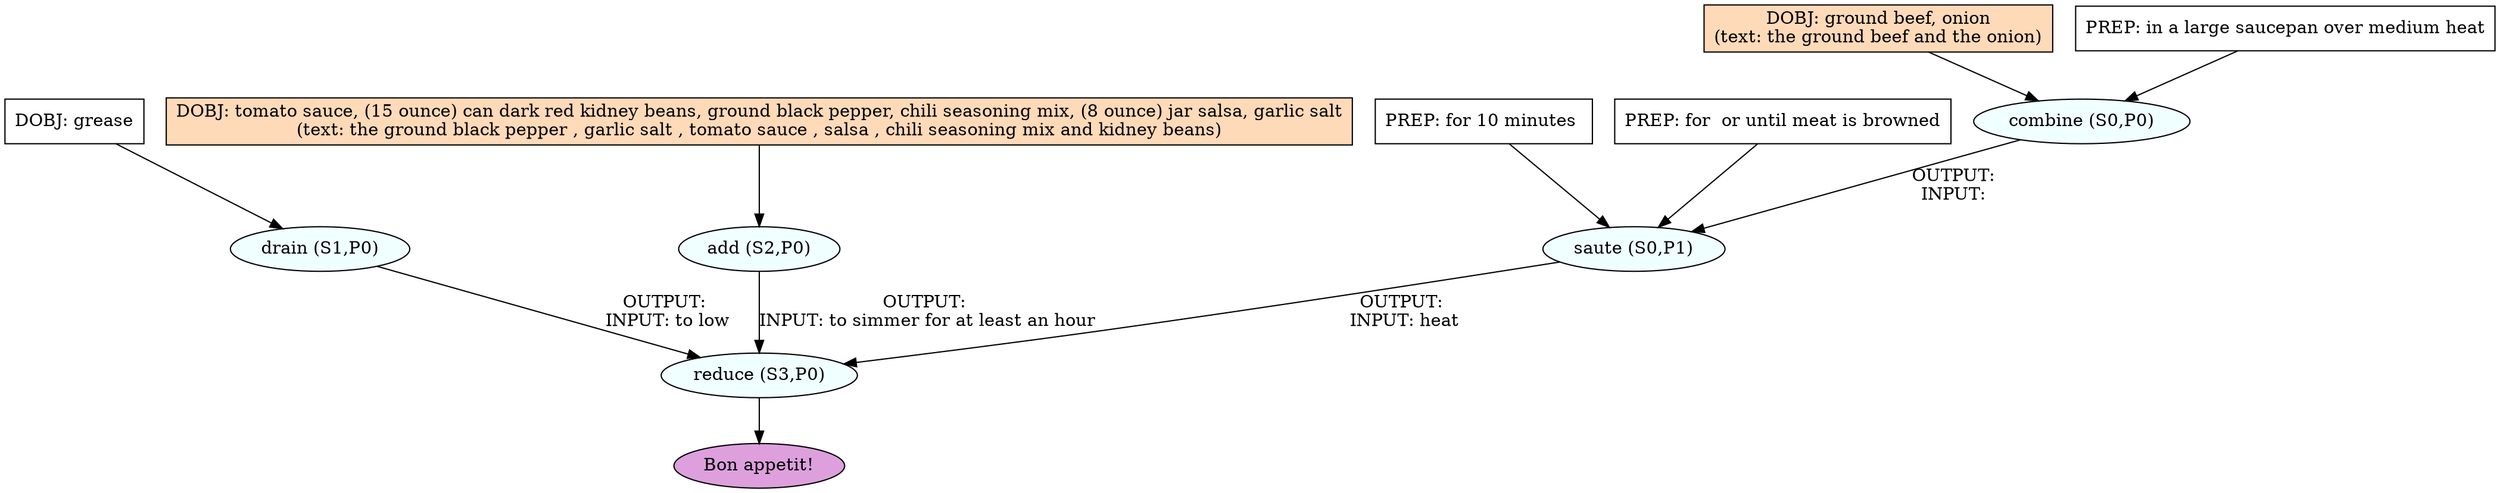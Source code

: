 digraph recipe {
E0[label="combine (S0,P0)", shape=oval, style=filled, fillcolor=azure]
E1[label="saute (S0,P1)", shape=oval, style=filled, fillcolor=azure]
E2[label="drain (S1,P0)", shape=oval, style=filled, fillcolor=azure]
E3[label="add (S2,P0)", shape=oval, style=filled, fillcolor=azure]
E4[label="reduce (S3,P0)", shape=oval, style=filled, fillcolor=azure]
D0[label="DOBJ: ground beef, onion
(text: the ground beef and the onion)", shape=box, style=filled, fillcolor=peachpuff]
D0 -> E0
P0_0[label="PREP: in a large saucepan over medium heat", shape=box, style=filled, fillcolor=white]
P0_0 -> E0
D3[label="DOBJ: tomato sauce, (15 ounce) can dark red kidney beans, ground black pepper, chili seasoning mix, (8 ounce) jar salsa, garlic salt
(text: the ground black pepper , garlic salt , tomato sauce , salsa , chili seasoning mix and kidney beans)", shape=box, style=filled, fillcolor=peachpuff]
D3 -> E3
D2[label="DOBJ: grease", shape=box, style=filled, fillcolor=white]
D2 -> E2
E0 -> E1 [label="OUTPUT: 
INPUT: "]
P1_0_0[label="PREP: for 10 minutes ", shape=box, style=filled, fillcolor=white]
P1_0_0 -> E1
P1_0_1[label="PREP: for  or until meat is browned", shape=box, style=filled, fillcolor=white]
P1_0_1 -> E1
E1 -> E4 [label="OUTPUT: 
INPUT: heat"]
E3 -> E4 [label="OUTPUT: 
INPUT: to simmer for at least an hour"]
E2 -> E4 [label="OUTPUT: 
INPUT: to low"]
EOR[label="Bon appetit!", shape=oval, style=filled, fillcolor=plum]
E4 -> EOR
}
